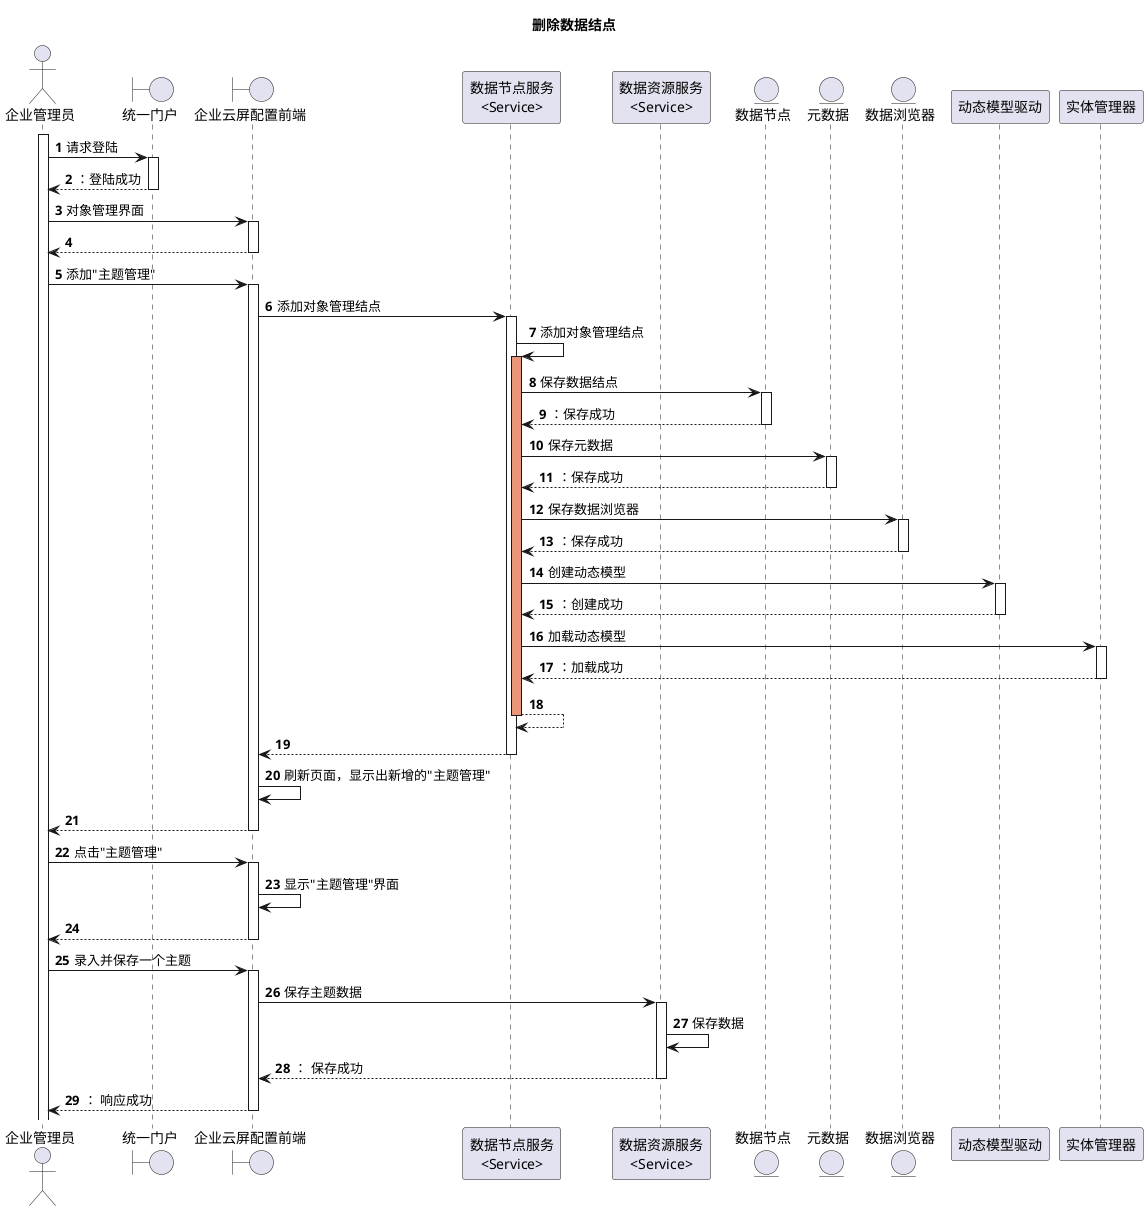 @startuml

title 删除数据结点
autonumber

actor 企业管理员 as sysUser
boundary 统一门户 as loginWeb
boundary 企业云屏配置前端 as adminWeb
participant "数据节点服务\n<Service>" as nodeService
participant "数据资源服务\n<Service>" as resourceService
entity "数据节点" as nodes
entity "元数据" as metadata
entity "数据浏览器" as dataBrowser
participant 动态模型驱动 as data
participant 实体管理器 as beanmanager

activate sysUser
sysUser -> loginWeb: 请求登陆
activate loginWeb
return：登陆成功

sysUser -> adminWeb: 对象管理界面
activate adminWeb
return

sysUser -> adminWeb: 添加"主题管理"
activate adminWeb

adminWeb -> nodeService: 添加对象管理结点
activate nodeService

nodeService -> nodeService: 添加对象管理结点
activate nodeService #DarkSalmon

nodeService -> nodes: 保存数据结点
activate nodes
return：保存成功

nodeService -> metadata: 保存元数据
activate metadata
return：保存成功

nodeService -> dataBrowser: 保存数据浏览器
activate dataBrowser
return：保存成功

nodeService -> data: 创建动态模型
activate data
return：创建成功

nodeService -> beanmanager: 加载动态模型
activate beanmanager
return：加载成功

return
return

adminWeb -> adminWeb: 刷新页面，显示出新增的"主题管理"
return

sysUser -> adminWeb: 点击"主题管理"
activate adminWeb
adminWeb -> adminWeb: 显示"主题管理"界面
return

sysUser -> adminWeb: 录入并保存一个主题
activate adminWeb
adminWeb -> resourceService: 保存主题数据
activate resourceService
resourceService -> resourceService: 保存数据

return： 保存成功
return： 响应成功

@enduml